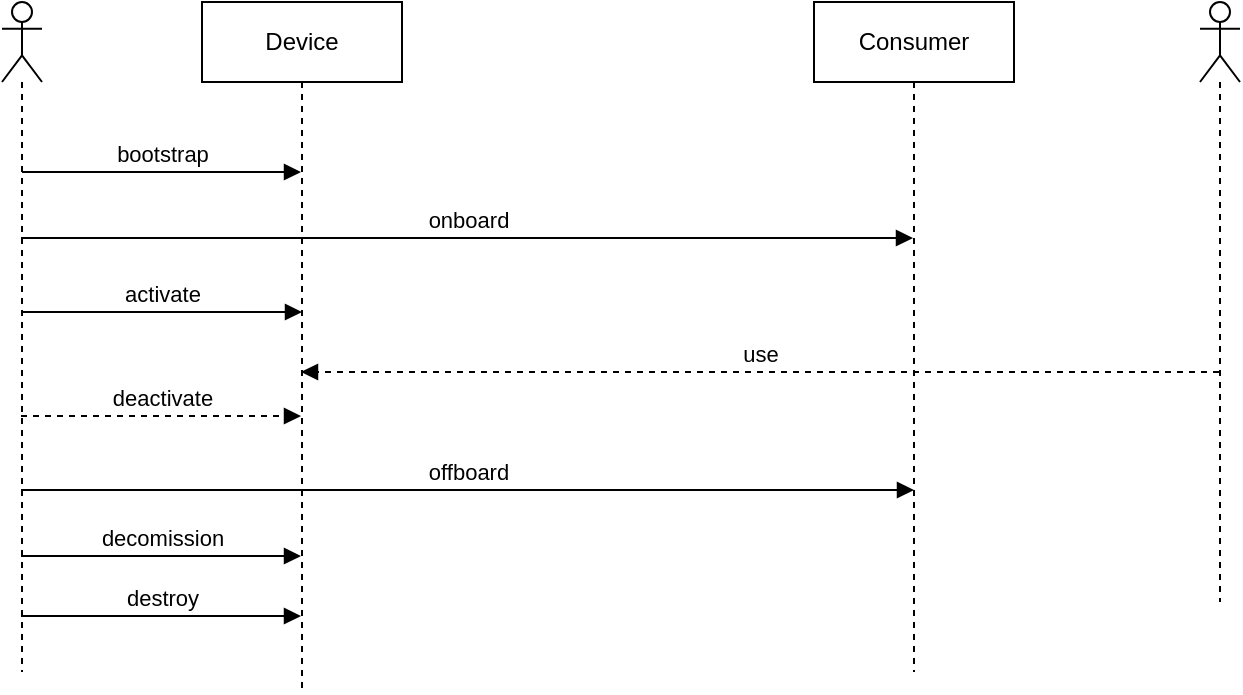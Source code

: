 <mxfile version="13.5.5" type="github">
  <diagram id="gCE3ckQPDAED1QEMv1Pq" name="Page-1">
    <mxGraphModel dx="1895" dy="717" grid="1" gridSize="10" guides="1" tooltips="1" connect="1" arrows="1" fold="1" page="1" pageScale="1" pageWidth="1169" pageHeight="827" math="0" shadow="0">
      <root>
        <mxCell id="0" />
        <mxCell id="1" parent="0" />
        <mxCell id="X001E1I2xVdojGsSTGmO-1" value="" style="shape=umlLifeline;participant=umlActor;perimeter=lifelinePerimeter;whiteSpace=wrap;html=1;container=1;collapsible=0;recursiveResize=0;verticalAlign=top;spacingTop=36;labelBackgroundColor=#ffffff;outlineConnect=0;" parent="1" vertex="1">
          <mxGeometry x="-10" y="585" width="20" height="335" as="geometry" />
        </mxCell>
        <mxCell id="X001E1I2xVdojGsSTGmO-2" value="onboard" style="html=1;verticalAlign=bottom;endArrow=block;" parent="1" edge="1">
          <mxGeometry width="80" relative="1" as="geometry">
            <mxPoint x="-0.5" y="703" as="sourcePoint" />
            <mxPoint x="445.5" y="703" as="targetPoint" />
            <Array as="points">
              <mxPoint x="290" y="703" />
            </Array>
          </mxGeometry>
        </mxCell>
        <mxCell id="X001E1I2xVdojGsSTGmO-3" value="bootstrap" style="html=1;verticalAlign=bottom;endArrow=block;" parent="1" source="X001E1I2xVdojGsSTGmO-1" target="X001E1I2xVdojGsSTGmO-4" edge="1">
          <mxGeometry width="80" relative="1" as="geometry">
            <mxPoint x="490" y="540" as="sourcePoint" />
            <mxPoint x="570" y="540" as="targetPoint" />
            <Array as="points">
              <mxPoint x="80" y="670" />
            </Array>
          </mxGeometry>
        </mxCell>
        <mxCell id="X001E1I2xVdojGsSTGmO-4" value="Device" style="shape=umlLifeline;perimeter=lifelinePerimeter;whiteSpace=wrap;html=1;container=1;collapsible=0;recursiveResize=0;outlineConnect=0;" parent="1" vertex="1">
          <mxGeometry x="90" y="585" width="100" height="345" as="geometry" />
        </mxCell>
        <mxCell id="X001E1I2xVdojGsSTGmO-5" value="Consumer" style="shape=umlLifeline;perimeter=lifelinePerimeter;whiteSpace=wrap;html=1;container=1;collapsible=0;recursiveResize=0;outlineConnect=0;" parent="1" vertex="1">
          <mxGeometry x="396" y="585" width="100" height="335" as="geometry" />
        </mxCell>
        <mxCell id="X001E1I2xVdojGsSTGmO-6" value="activate" style="html=1;verticalAlign=bottom;endArrow=block;" parent="1" edge="1">
          <mxGeometry width="80" relative="1" as="geometry">
            <mxPoint y="740" as="sourcePoint" />
            <mxPoint x="140" y="740" as="targetPoint" />
          </mxGeometry>
        </mxCell>
        <mxCell id="X001E1I2xVdojGsSTGmO-7" value="" style="shape=umlLifeline;participant=umlActor;perimeter=lifelinePerimeter;whiteSpace=wrap;html=1;container=1;collapsible=0;recursiveResize=0;verticalAlign=top;spacingTop=36;labelBackgroundColor=#ffffff;outlineConnect=0;" parent="1" vertex="1">
          <mxGeometry x="589" y="585" width="20" height="300" as="geometry" />
        </mxCell>
        <mxCell id="X001E1I2xVdojGsSTGmO-8" value="deactivate" style="html=1;verticalAlign=bottom;endArrow=block;dashed=1;" parent="1" edge="1">
          <mxGeometry width="80" relative="1" as="geometry">
            <mxPoint x="-0.5" y="792" as="sourcePoint" />
            <mxPoint x="139.5" y="792" as="targetPoint" />
            <Array as="points">
              <mxPoint x="60" y="792" />
            </Array>
          </mxGeometry>
        </mxCell>
        <mxCell id="X001E1I2xVdojGsSTGmO-9" value="offboard" style="html=1;verticalAlign=bottom;endArrow=block;" parent="1" edge="1">
          <mxGeometry width="80" relative="1" as="geometry">
            <mxPoint x="-0.5" y="829" as="sourcePoint" />
            <mxPoint x="446" y="829" as="targetPoint" />
            <Array as="points" />
          </mxGeometry>
        </mxCell>
        <mxCell id="X001E1I2xVdojGsSTGmO-10" value="decomission" style="html=1;verticalAlign=bottom;endArrow=block;" parent="1" edge="1">
          <mxGeometry width="80" relative="1" as="geometry">
            <mxPoint x="-0.5" y="862" as="sourcePoint" />
            <mxPoint x="139.5" y="862" as="targetPoint" />
            <Array as="points">
              <mxPoint x="50" y="862" />
            </Array>
          </mxGeometry>
        </mxCell>
        <mxCell id="X001E1I2xVdojGsSTGmO-11" value="use" style="html=1;verticalAlign=bottom;endArrow=block;dashed=1;" parent="1" edge="1">
          <mxGeometry width="80" relative="1" as="geometry">
            <mxPoint x="598.5" y="770" as="sourcePoint" />
            <mxPoint x="139.5" y="770" as="targetPoint" />
            <Array as="points">
              <mxPoint x="370" y="770" />
            </Array>
          </mxGeometry>
        </mxCell>
        <mxCell id="X001E1I2xVdojGsSTGmO-12" value="destroy" style="html=1;verticalAlign=bottom;endArrow=block;" parent="1" edge="1">
          <mxGeometry width="80" relative="1" as="geometry">
            <mxPoint x="-0.5" y="892" as="sourcePoint" />
            <mxPoint x="139.5" y="892" as="targetPoint" />
            <Array as="points">
              <mxPoint x="60" y="892" />
            </Array>
          </mxGeometry>
        </mxCell>
      </root>
    </mxGraphModel>
  </diagram>
</mxfile>
